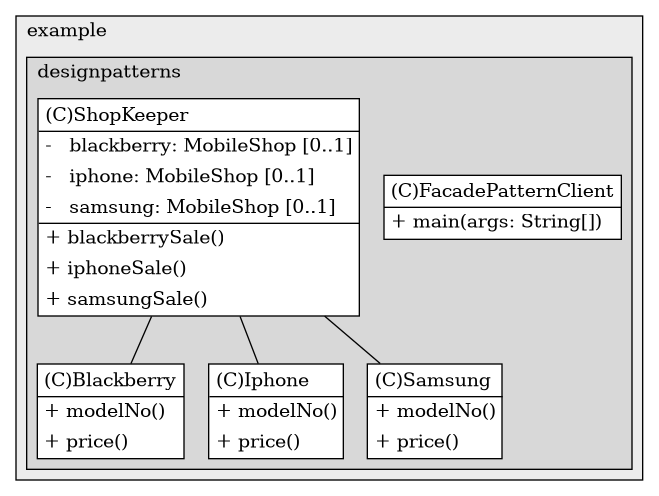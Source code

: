 @startuml

/' diagram meta data start
config=StructureConfiguration;
{
  "projectClassification": {
    "searchMode": "OpenProject", // OpenProject, AllProjects
    "includedProjects": "",
    "pathEndKeywords": "*.impl",
    "isClientPath": "",
    "isClientName": "",
    "isTestPath": "",
    "isTestName": "",
    "isMappingPath": "",
    "isMappingName": "",
    "isDataAccessPath": "",
    "isDataAccessName": "",
    "isDataStructurePath": "",
    "isDataStructureName": "",
    "isInterfaceStructuresPath": "",
    "isInterfaceStructuresName": "",
    "isEntryPointPath": "",
    "isEntryPointName": "",
    "treatFinalFieldsAsMandatory": false
  },
  "graphRestriction": {
    "classPackageExcludeFilter": "",
    "classPackageIncludeFilter": "",
    "classNameExcludeFilter": "",
    "classNameIncludeFilter": "",
    "methodNameExcludeFilter": "",
    "methodNameIncludeFilter": "",
    "removeByInheritance": "", // inheritance/annotation based filtering is done in a second step
    "removeByAnnotation": "",
    "removeByClassPackage": "", // cleanup the graph after inheritance/annotation based filtering is done
    "removeByClassName": "",
    "cutMappings": false,
    "cutEnum": true,
    "cutTests": true,
    "cutClient": true,
    "cutDataAccess": false,
    "cutInterfaceStructures": false,
    "cutDataStructures": false,
    "cutGetterAndSetter": true,
    "cutConstructors": true
  },
  "graphTraversal": {
    "forwardDepth": 6,
    "backwardDepth": 6,
    "classPackageExcludeFilter": "",
    "classPackageIncludeFilter": "",
    "classNameExcludeFilter": "",
    "classNameIncludeFilter": "",
    "methodNameExcludeFilter": "",
    "methodNameIncludeFilter": "",
    "hideMappings": false,
    "hideDataStructures": false,
    "hidePrivateMethods": true,
    "hideInterfaceCalls": true, // indirection: implementation -> interface (is hidden) -> implementation
    "onlyShowApplicationEntryPoints": false, // root node is included
    "useMethodCallsForStructureDiagram": "ForwardOnly" // ForwardOnly, BothDirections, No
  },
  "details": {
    "aggregation": "GroupByClass", // ByClass, GroupByClass, None
    "showClassGenericTypes": true,
    "showMethods": true,
    "showMethodParameterNames": true,
    "showMethodParameterTypes": true,
    "showMethodReturnType": true,
    "showPackageLevels": 2,
    "showDetailedClassStructure": true
  },
  "rootClass": "org.example.designpatterns.structural.facade.FacadePatternClient",
  "extensionCallbackMethod": "" // qualified.class.name#methodName - signature: public static String method(String)
}
diagram meta data end '/



digraph g {
    rankdir="TB"
    splines=polyline
    

'nodes 
subgraph cluster_1322970774 { 
   	label=example
	labeljust=l
	fillcolor="#ececec"
	style=filled
   
   subgraph cluster_1611567195 { 
   	label=designpatterns
	labeljust=l
	fillcolor="#d8d8d8"
	style=filled
   
   Blackberry167903092[
	label=<<TABLE BORDER="1" CELLBORDER="0" CELLPADDING="4" CELLSPACING="0">
<TR><TD ALIGN="LEFT" >(C)Blackberry</TD></TR>
<HR/>
<TR><TD ALIGN="LEFT" >+ modelNo()</TD></TR>
<TR><TD ALIGN="LEFT" >+ price()</TD></TR>
</TABLE>>
	style=filled
	margin=0
	shape=plaintext
	fillcolor="#FFFFFF"
];

FacadePatternClient167903092[
	label=<<TABLE BORDER="1" CELLBORDER="0" CELLPADDING="4" CELLSPACING="0">
<TR><TD ALIGN="LEFT" >(C)FacadePatternClient</TD></TR>
<HR/>
<TR><TD ALIGN="LEFT" >+ main(args: String[])</TD></TR>
</TABLE>>
	style=filled
	margin=0
	shape=plaintext
	fillcolor="#FFFFFF"
];

Iphone167903092[
	label=<<TABLE BORDER="1" CELLBORDER="0" CELLPADDING="4" CELLSPACING="0">
<TR><TD ALIGN="LEFT" >(C)Iphone</TD></TR>
<HR/>
<TR><TD ALIGN="LEFT" >+ modelNo()</TD></TR>
<TR><TD ALIGN="LEFT" >+ price()</TD></TR>
</TABLE>>
	style=filled
	margin=0
	shape=plaintext
	fillcolor="#FFFFFF"
];

Samsung167903092[
	label=<<TABLE BORDER="1" CELLBORDER="0" CELLPADDING="4" CELLSPACING="0">
<TR><TD ALIGN="LEFT" >(C)Samsung</TD></TR>
<HR/>
<TR><TD ALIGN="LEFT" >+ modelNo()</TD></TR>
<TR><TD ALIGN="LEFT" >+ price()</TD></TR>
</TABLE>>
	style=filled
	margin=0
	shape=plaintext
	fillcolor="#FFFFFF"
];

ShopKeeper167903092[
	label=<<TABLE BORDER="1" CELLBORDER="0" CELLPADDING="4" CELLSPACING="0">
<TR><TD ALIGN="LEFT" >(C)ShopKeeper</TD></TR>
<HR/>
<TR><TD ALIGN="LEFT" >-   blackberry: MobileShop [0..1]</TD></TR>
<TR><TD ALIGN="LEFT" >-   iphone: MobileShop [0..1]</TD></TR>
<TR><TD ALIGN="LEFT" >-   samsung: MobileShop [0..1]</TD></TR>
<HR/>
<TR><TD ALIGN="LEFT" >+ blackberrySale()</TD></TR>
<TR><TD ALIGN="LEFT" >+ iphoneSale()</TD></TR>
<TR><TD ALIGN="LEFT" >+ samsungSale()</TD></TR>
</TABLE>>
	style=filled
	margin=0
	shape=plaintext
	fillcolor="#FFFFFF"
];
} 
} 

'edges    
ShopKeeper167903092 -> Blackberry167903092[arrowhead=none];
ShopKeeper167903092 -> Iphone167903092[arrowhead=none];
ShopKeeper167903092 -> Samsung167903092[arrowhead=none];
    
}
@enduml